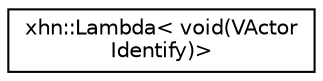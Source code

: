 digraph "Graphical Class Hierarchy"
{
  edge [fontname="Helvetica",fontsize="10",labelfontname="Helvetica",labelfontsize="10"];
  node [fontname="Helvetica",fontsize="10",shape=record];
  rankdir="LR";
  Node1 [label="xhn::Lambda\< void(VActor\lIdentify)\>",height=0.2,width=0.4,color="black", fillcolor="white", style="filled",URL="$classxhn_1_1_lambda.html"];
}
